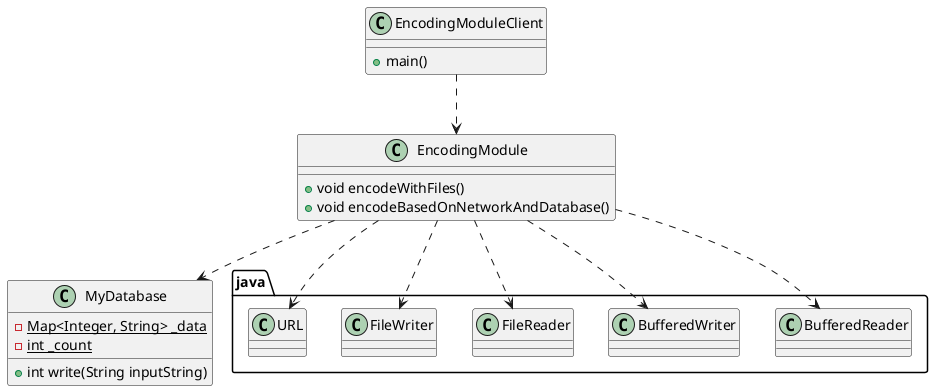 @startuml DIP
class EncodingModule {
    + void encodeWithFiles()
    + void encodeBasedOnNetworkAndDatabase()
}
class EncodingModuleClient{
    + main()
}
class MyDatabase {
    - {static} Map<Integer, String> _data
    - {static} int _count
    + int write(String inputString)
}

EncodingModule ..> java.BufferedReader
EncodingModule ..> java.BufferedWriter
EncodingModule ..> java.FileReader
EncodingModule ..> java.FileWriter
EncodingModule ..> java.URL
EncodingModule ..> MyDatabase
EncodingModuleClient ..> EncodingModule

@enduml